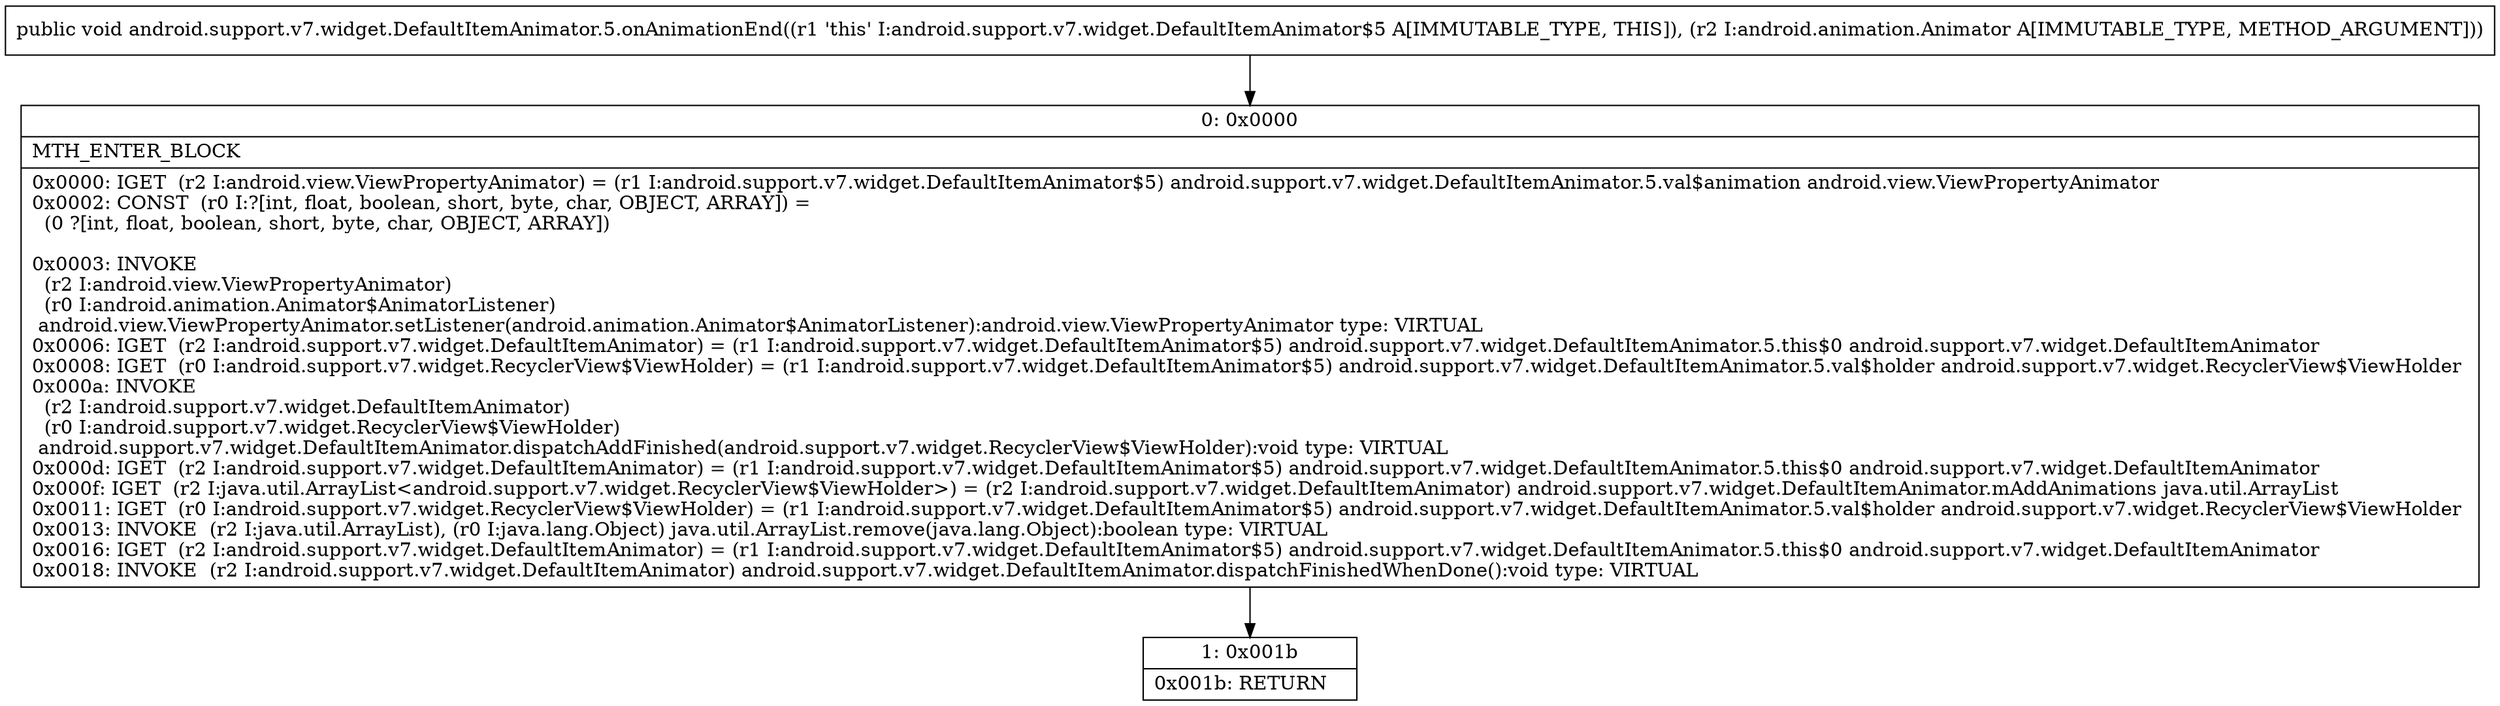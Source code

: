 digraph "CFG forandroid.support.v7.widget.DefaultItemAnimator.5.onAnimationEnd(Landroid\/animation\/Animator;)V" {
Node_0 [shape=record,label="{0\:\ 0x0000|MTH_ENTER_BLOCK\l|0x0000: IGET  (r2 I:android.view.ViewPropertyAnimator) = (r1 I:android.support.v7.widget.DefaultItemAnimator$5) android.support.v7.widget.DefaultItemAnimator.5.val$animation android.view.ViewPropertyAnimator \l0x0002: CONST  (r0 I:?[int, float, boolean, short, byte, char, OBJECT, ARRAY]) = \l  (0 ?[int, float, boolean, short, byte, char, OBJECT, ARRAY])\l \l0x0003: INVOKE  \l  (r2 I:android.view.ViewPropertyAnimator)\l  (r0 I:android.animation.Animator$AnimatorListener)\l android.view.ViewPropertyAnimator.setListener(android.animation.Animator$AnimatorListener):android.view.ViewPropertyAnimator type: VIRTUAL \l0x0006: IGET  (r2 I:android.support.v7.widget.DefaultItemAnimator) = (r1 I:android.support.v7.widget.DefaultItemAnimator$5) android.support.v7.widget.DefaultItemAnimator.5.this$0 android.support.v7.widget.DefaultItemAnimator \l0x0008: IGET  (r0 I:android.support.v7.widget.RecyclerView$ViewHolder) = (r1 I:android.support.v7.widget.DefaultItemAnimator$5) android.support.v7.widget.DefaultItemAnimator.5.val$holder android.support.v7.widget.RecyclerView$ViewHolder \l0x000a: INVOKE  \l  (r2 I:android.support.v7.widget.DefaultItemAnimator)\l  (r0 I:android.support.v7.widget.RecyclerView$ViewHolder)\l android.support.v7.widget.DefaultItemAnimator.dispatchAddFinished(android.support.v7.widget.RecyclerView$ViewHolder):void type: VIRTUAL \l0x000d: IGET  (r2 I:android.support.v7.widget.DefaultItemAnimator) = (r1 I:android.support.v7.widget.DefaultItemAnimator$5) android.support.v7.widget.DefaultItemAnimator.5.this$0 android.support.v7.widget.DefaultItemAnimator \l0x000f: IGET  (r2 I:java.util.ArrayList\<android.support.v7.widget.RecyclerView$ViewHolder\>) = (r2 I:android.support.v7.widget.DefaultItemAnimator) android.support.v7.widget.DefaultItemAnimator.mAddAnimations java.util.ArrayList \l0x0011: IGET  (r0 I:android.support.v7.widget.RecyclerView$ViewHolder) = (r1 I:android.support.v7.widget.DefaultItemAnimator$5) android.support.v7.widget.DefaultItemAnimator.5.val$holder android.support.v7.widget.RecyclerView$ViewHolder \l0x0013: INVOKE  (r2 I:java.util.ArrayList), (r0 I:java.lang.Object) java.util.ArrayList.remove(java.lang.Object):boolean type: VIRTUAL \l0x0016: IGET  (r2 I:android.support.v7.widget.DefaultItemAnimator) = (r1 I:android.support.v7.widget.DefaultItemAnimator$5) android.support.v7.widget.DefaultItemAnimator.5.this$0 android.support.v7.widget.DefaultItemAnimator \l0x0018: INVOKE  (r2 I:android.support.v7.widget.DefaultItemAnimator) android.support.v7.widget.DefaultItemAnimator.dispatchFinishedWhenDone():void type: VIRTUAL \l}"];
Node_1 [shape=record,label="{1\:\ 0x001b|0x001b: RETURN   \l}"];
MethodNode[shape=record,label="{public void android.support.v7.widget.DefaultItemAnimator.5.onAnimationEnd((r1 'this' I:android.support.v7.widget.DefaultItemAnimator$5 A[IMMUTABLE_TYPE, THIS]), (r2 I:android.animation.Animator A[IMMUTABLE_TYPE, METHOD_ARGUMENT])) }"];
MethodNode -> Node_0;
Node_0 -> Node_1;
}

